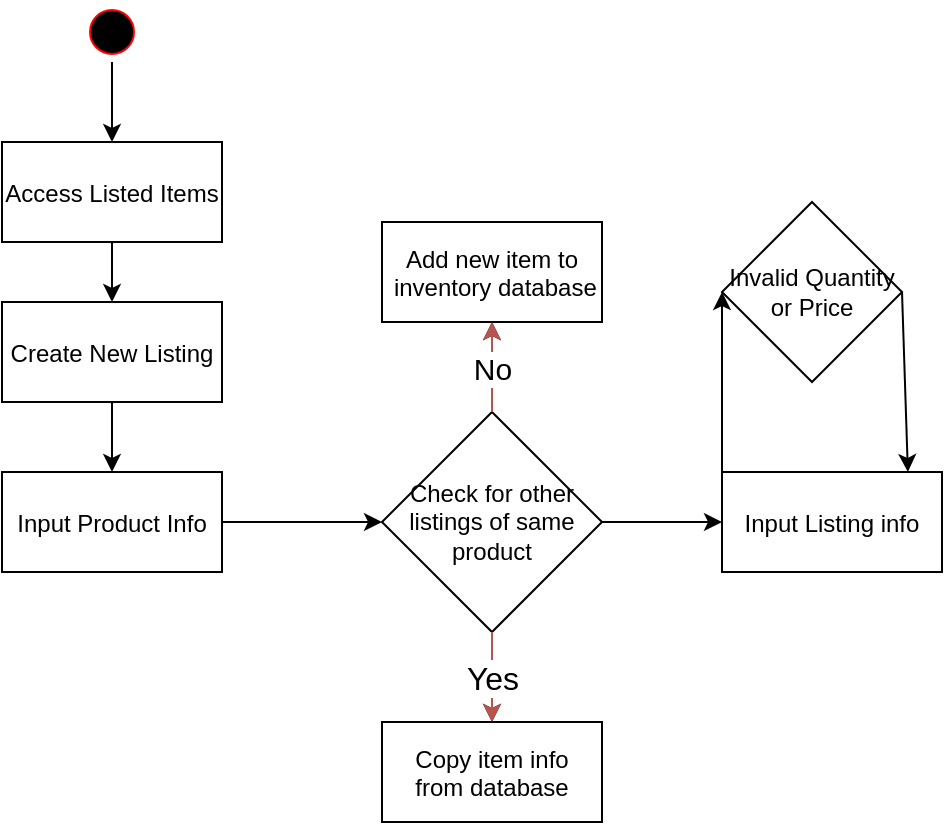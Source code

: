 <mxfile version="20.8.21" type="device"><diagram name="Page-1" id="x5ZLKTb9RCKDBkLMLuf5"><mxGraphModel dx="786" dy="1161" grid="1" gridSize="10" guides="1" tooltips="1" connect="1" arrows="1" fold="1" page="1" pageScale="1" pageWidth="3000" pageHeight="3000" math="0" shadow="0"><root><mxCell id="0"/><mxCell id="1" parent="0"/><mxCell id="KxyoGD_ga8BzEu4N7mOD-1" value="" style="ellipse;shape=startState;fillColor=#000000;strokeColor=#ff0000;" vertex="1" parent="1"><mxGeometry x="110" y="90" width="30" height="30" as="geometry"/></mxCell><mxCell id="KxyoGD_ga8BzEu4N7mOD-3" value="Access Listed Items" style="" vertex="1" parent="1"><mxGeometry x="70" y="160" width="110" height="50" as="geometry"/></mxCell><mxCell id="KxyoGD_ga8BzEu4N7mOD-4" value="Create New Listing" style="" vertex="1" parent="1"><mxGeometry x="70" y="240" width="110" height="50" as="geometry"/></mxCell><mxCell id="KxyoGD_ga8BzEu4N7mOD-16" value="" style="edgeStyle=orthogonalEdgeStyle;rounded=0;orthogonalLoop=1;jettySize=auto;html=1;" edge="1" parent="1" source="KxyoGD_ga8BzEu4N7mOD-5" target="KxyoGD_ga8BzEu4N7mOD-10"><mxGeometry relative="1" as="geometry"/></mxCell><mxCell id="KxyoGD_ga8BzEu4N7mOD-17" value="" style="edgeStyle=orthogonalEdgeStyle;rounded=0;orthogonalLoop=1;jettySize=auto;html=1;fontSize=16;" edge="1" parent="1" source="KxyoGD_ga8BzEu4N7mOD-5" target="KxyoGD_ga8BzEu4N7mOD-9"><mxGeometry relative="1" as="geometry"/></mxCell><mxCell id="KxyoGD_ga8BzEu4N7mOD-5" value="Check for other listings of same product" style="rhombus;whiteSpace=wrap;html=1;fillColor=rgb(255, 255, 255);" vertex="1" parent="1"><mxGeometry x="260" y="295" width="110" height="110" as="geometry"/></mxCell><mxCell id="KxyoGD_ga8BzEu4N7mOD-8" value="Input Product Info" style="" vertex="1" parent="1"><mxGeometry x="70" y="325" width="110" height="50" as="geometry"/></mxCell><mxCell id="KxyoGD_ga8BzEu4N7mOD-9" value="Copy item info&#10;from database" style="" vertex="1" parent="1"><mxGeometry x="260" y="450" width="110" height="50" as="geometry"/></mxCell><mxCell id="KxyoGD_ga8BzEu4N7mOD-10" value="Add new item to&#10; inventory database" style="" vertex="1" parent="1"><mxGeometry x="260" y="200" width="110" height="50" as="geometry"/></mxCell><mxCell id="KxyoGD_ga8BzEu4N7mOD-11" value="" style="endArrow=classic;html=1;rounded=0;exitX=1;exitY=0.5;exitDx=0;exitDy=0;entryX=0;entryY=0.5;entryDx=0;entryDy=0;" edge="1" parent="1" source="KxyoGD_ga8BzEu4N7mOD-8" target="KxyoGD_ga8BzEu4N7mOD-5"><mxGeometry width="50" height="50" relative="1" as="geometry"><mxPoint x="260" y="600" as="sourcePoint"/><mxPoint x="310" y="550" as="targetPoint"/></mxGeometry></mxCell><mxCell id="KxyoGD_ga8BzEu4N7mOD-12" value="" style="endArrow=classic;html=1;rounded=0;exitX=0.5;exitY=1;exitDx=0;exitDy=0;" edge="1" parent="1" source="KxyoGD_ga8BzEu4N7mOD-3" target="KxyoGD_ga8BzEu4N7mOD-4"><mxGeometry width="50" height="50" relative="1" as="geometry"><mxPoint x="120" y="250" as="sourcePoint"/><mxPoint x="170" y="200" as="targetPoint"/></mxGeometry></mxCell><mxCell id="KxyoGD_ga8BzEu4N7mOD-13" value="" style="endArrow=classic;html=1;rounded=0;exitX=0.5;exitY=1;exitDx=0;exitDy=0;entryX=0.5;entryY=0;entryDx=0;entryDy=0;" edge="1" parent="1" source="KxyoGD_ga8BzEu4N7mOD-4" target="KxyoGD_ga8BzEu4N7mOD-8"><mxGeometry width="50" height="50" relative="1" as="geometry"><mxPoint x="120" y="340" as="sourcePoint"/><mxPoint x="170" y="290" as="targetPoint"/></mxGeometry></mxCell><mxCell id="KxyoGD_ga8BzEu4N7mOD-14" value="Yes" style="endArrow=classic;html=1;rounded=0;exitX=0.5;exitY=1;exitDx=0;exitDy=0;entryX=0.5;entryY=0;entryDx=0;entryDy=0;fontSize=16;fillColor=#f8cecc;strokeColor=#b85450;" edge="1" parent="1" source="KxyoGD_ga8BzEu4N7mOD-5" target="KxyoGD_ga8BzEu4N7mOD-9"><mxGeometry x="0.029" width="50" height="50" relative="1" as="geometry"><mxPoint x="260" y="600" as="sourcePoint"/><mxPoint x="315" y="430" as="targetPoint"/><mxPoint as="offset"/></mxGeometry></mxCell><mxCell id="KxyoGD_ga8BzEu4N7mOD-15" value="No" style="endArrow=classic;html=1;rounded=0;exitX=0.5;exitY=0;exitDx=0;exitDy=0;entryX=0.5;entryY=1;entryDx=0;entryDy=0;fillColor=#f8cecc;strokeColor=#b85450;fontSize=15;" edge="1" parent="1" source="KxyoGD_ga8BzEu4N7mOD-5" target="KxyoGD_ga8BzEu4N7mOD-10"><mxGeometry width="50" height="50" relative="1" as="geometry"><mxPoint x="180" y="450" as="sourcePoint"/><mxPoint x="230" y="400" as="targetPoint"/></mxGeometry></mxCell><mxCell id="KxyoGD_ga8BzEu4N7mOD-18" value="Input Listing info" style="" vertex="1" parent="1"><mxGeometry x="430" y="325" width="110" height="50" as="geometry"/></mxCell><mxCell id="KxyoGD_ga8BzEu4N7mOD-19" value="" style="endArrow=classic;html=1;rounded=0;fontSize=16;exitX=1;exitY=0.5;exitDx=0;exitDy=0;entryX=0;entryY=0.5;entryDx=0;entryDy=0;" edge="1" parent="1" source="KxyoGD_ga8BzEu4N7mOD-5" target="KxyoGD_ga8BzEu4N7mOD-18"><mxGeometry width="50" height="50" relative="1" as="geometry"><mxPoint x="460" y="600" as="sourcePoint"/><mxPoint x="510" y="550" as="targetPoint"/></mxGeometry></mxCell><mxCell id="KxyoGD_ga8BzEu4N7mOD-22" value="Invalid Quantity&lt;br&gt;or Price" style="rhombus;whiteSpace=wrap;html=1;fillColor=rgb(255, 255, 255);" vertex="1" parent="1"><mxGeometry x="430" y="190" width="90" height="90" as="geometry"/></mxCell><mxCell id="KxyoGD_ga8BzEu4N7mOD-27" value="" style="endArrow=classic;html=1;rounded=0;fontSize=16;exitX=0.5;exitY=1;exitDx=0;exitDy=0;entryX=0.5;entryY=0;entryDx=0;entryDy=0;" edge="1" parent="1" source="KxyoGD_ga8BzEu4N7mOD-1" target="KxyoGD_ga8BzEu4N7mOD-3"><mxGeometry width="50" height="50" relative="1" as="geometry"><mxPoint x="340" y="600" as="sourcePoint"/><mxPoint x="390" y="550" as="targetPoint"/></mxGeometry></mxCell><mxCell id="KxyoGD_ga8BzEu4N7mOD-29" value="" style="endArrow=classic;html=1;rounded=0;fontSize=16;exitX=0;exitY=0;exitDx=0;exitDy=0;entryX=0;entryY=0.5;entryDx=0;entryDy=0;" edge="1" parent="1" source="KxyoGD_ga8BzEu4N7mOD-18" target="KxyoGD_ga8BzEu4N7mOD-22"><mxGeometry width="50" height="50" relative="1" as="geometry"><mxPoint x="580" y="600" as="sourcePoint"/><mxPoint x="630" y="550" as="targetPoint"/></mxGeometry></mxCell><mxCell id="KxyoGD_ga8BzEu4N7mOD-30" value="" style="endArrow=classic;html=1;rounded=0;fontSize=16;exitX=1;exitY=0.5;exitDx=0;exitDy=0;entryX=0.845;entryY=0;entryDx=0;entryDy=0;entryPerimeter=0;" edge="1" parent="1" source="KxyoGD_ga8BzEu4N7mOD-22" target="KxyoGD_ga8BzEu4N7mOD-18"><mxGeometry width="50" height="50" relative="1" as="geometry"><mxPoint x="580" y="600" as="sourcePoint"/><mxPoint x="528" y="327" as="targetPoint"/></mxGeometry></mxCell></root></mxGraphModel></diagram></mxfile>